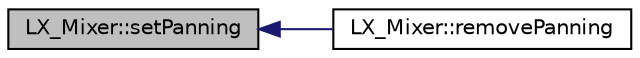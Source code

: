 digraph "LX_Mixer::setPanning"
{
  edge [fontname="Helvetica",fontsize="10",labelfontname="Helvetica",labelfontsize="10"];
  node [fontname="Helvetica",fontsize="10",shape=record];
  rankdir="LR";
  Node1 [label="LX_Mixer::setPanning",height=0.2,width=0.4,color="black", fillcolor="grey75", style="filled" fontcolor="black"];
  Node1 -> Node2 [dir="back",color="midnightblue",fontsize="10",style="solid",fontname="Helvetica"];
  Node2 [label="LX_Mixer::removePanning",height=0.2,width=0.4,color="black", fillcolor="white", style="filled",URL="$class_l_x___mixer.html#a3a6b359aeec29a282f10657f89437407"];
}
